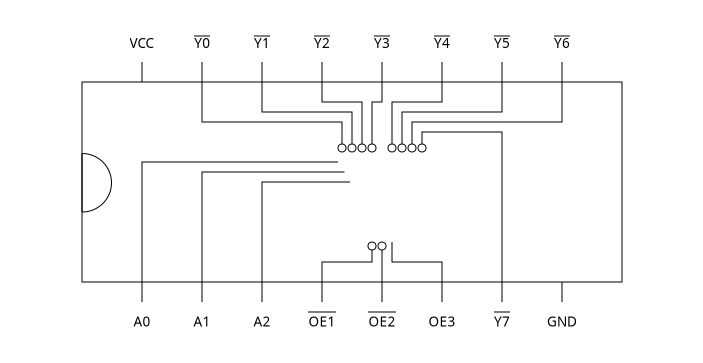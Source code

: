<?xml version="1.0" encoding="UTF-8"?>
<dia:diagram xmlns:dia="http://www.lysator.liu.se/~alla/dia/">
  <dia:layer name="Background" visible="true" connectable="true" active="true">
    <dia:object type="Standard - Box" version="0" id="O0">
      <dia:attribute name="obj_pos">
        <dia:point val="0,0"/>
      </dia:attribute>
      <dia:attribute name="obj_bb">
        <dia:rectangle val="-0.05,-0.05;35.05,18.05"/>
      </dia:attribute>
      <dia:attribute name="elem_corner">
        <dia:point val="0,0"/>
      </dia:attribute>
      <dia:attribute name="elem_width">
        <dia:real val="35"/>
      </dia:attribute>
      <dia:attribute name="elem_height">
        <dia:real val="18"/>
      </dia:attribute>
      <dia:attribute name="border_color">
        <dia:color val="#ffffffff"/>
      </dia:attribute>
      <dia:attribute name="show_background">
        <dia:boolean val="true"/>
      </dia:attribute>
    </dia:object>
    <dia:object type="Standard - Box" version="0" id="O1">
      <dia:attribute name="obj_pos">
        <dia:point val="4,4"/>
      </dia:attribute>
      <dia:attribute name="obj_bb">
        <dia:rectangle val="3.995,3.995;31.005,14.005"/>
      </dia:attribute>
      <dia:attribute name="elem_corner">
        <dia:point val="4,4"/>
      </dia:attribute>
      <dia:attribute name="elem_width">
        <dia:real val="27"/>
      </dia:attribute>
      <dia:attribute name="elem_height">
        <dia:real val="10"/>
      </dia:attribute>
      <dia:attribute name="border_width">
        <dia:real val="0.01"/>
      </dia:attribute>
      <dia:attribute name="show_background">
        <dia:boolean val="true"/>
      </dia:attribute>
    </dia:object>
    <dia:group>
      <dia:attribute name="meta">
        <dia:composite type="dict"/>
      </dia:attribute>
      <dia:attribute name="matrix">
        <dia:matrix xx="0.738" xy="0" yx="0" yy="0.732" x0="3.631" y0="3.549"/>
      </dia:attribute>
      <dia:object type="Standard - Arc" version="0" id="O2">
        <dia:attribute name="obj_pos">
          <dia:point val="0.5,9.5"/>
        </dia:attribute>
        <dia:attribute name="obj_bb">
          <dia:rectangle val="0.495,5.495;2.505,9.505"/>
        </dia:attribute>
        <dia:attribute name="conn_endpoints">
          <dia:point val="0.5,9.5"/>
          <dia:point val="0.5,5.5"/>
        </dia:attribute>
        <dia:attribute name="curve_distance">
          <dia:real val="2"/>
        </dia:attribute>
        <dia:attribute name="line_width">
          <dia:real val="0.01"/>
        </dia:attribute>
      </dia:object>
      <dia:object type="Standard - Line" version="0" id="O3">
        <dia:attribute name="obj_pos">
          <dia:point val="0.5,5.5"/>
        </dia:attribute>
        <dia:attribute name="obj_bb">
          <dia:rectangle val="0.495,5.495;0.505,9.505"/>
        </dia:attribute>
        <dia:attribute name="conn_endpoints">
          <dia:point val="0.5,5.5"/>
          <dia:point val="0.5,9.5"/>
        </dia:attribute>
        <dia:attribute name="numcp">
          <dia:int val="1"/>
        </dia:attribute>
        <dia:attribute name="line_width">
          <dia:real val="0.01"/>
        </dia:attribute>
      </dia:object>
    </dia:group>
    <dia:object type="Standard - Text" version="1" id="O4">
      <dia:attribute name="obj_pos">
        <dia:point val="10,2.5"/>
      </dia:attribute>
      <dia:attribute name="obj_bb">
        <dia:rectangle val="9.578,1.71;10.422,2.5"/>
      </dia:attribute>
      <dia:attribute name="text">
        <dia:composite type="text">
          <dia:attribute name="string">
            <dia:string>#Y0#</dia:string>
          </dia:attribute>
          <dia:attribute name="font">
            <dia:font family="sans" style="0" name="Helvetica"/>
          </dia:attribute>
          <dia:attribute name="height">
            <dia:real val="0.847"/>
          </dia:attribute>
          <dia:attribute name="pos">
            <dia:point val="10,2.34"/>
          </dia:attribute>
          <dia:attribute name="color">
            <dia:color val="#000000ff"/>
          </dia:attribute>
          <dia:attribute name="alignment">
            <dia:enum val="1"/>
          </dia:attribute>
        </dia:composite>
      </dia:attribute>
      <dia:attribute name="valign">
        <dia:enum val="1"/>
      </dia:attribute>
    </dia:object>
    <dia:object type="Standard - Text" version="1" id="O5">
      <dia:attribute name="obj_pos">
        <dia:point val="13,2.5"/>
      </dia:attribute>
      <dia:attribute name="obj_bb">
        <dia:rectangle val="12.578,1.71;13.422,2.5"/>
      </dia:attribute>
      <dia:attribute name="text">
        <dia:composite type="text">
          <dia:attribute name="string">
            <dia:string>#Y1#</dia:string>
          </dia:attribute>
          <dia:attribute name="font">
            <dia:font family="sans" style="0" name="Helvetica"/>
          </dia:attribute>
          <dia:attribute name="height">
            <dia:real val="0.847"/>
          </dia:attribute>
          <dia:attribute name="pos">
            <dia:point val="13,2.34"/>
          </dia:attribute>
          <dia:attribute name="color">
            <dia:color val="#000000ff"/>
          </dia:attribute>
          <dia:attribute name="alignment">
            <dia:enum val="1"/>
          </dia:attribute>
        </dia:composite>
      </dia:attribute>
      <dia:attribute name="valign">
        <dia:enum val="1"/>
      </dia:attribute>
    </dia:object>
    <dia:object type="Standard - Text" version="1" id="O6">
      <dia:attribute name="obj_pos">
        <dia:point val="16,2.5"/>
      </dia:attribute>
      <dia:attribute name="obj_bb">
        <dia:rectangle val="15.578,1.71;16.422,2.5"/>
      </dia:attribute>
      <dia:attribute name="text">
        <dia:composite type="text">
          <dia:attribute name="string">
            <dia:string>#Y2#</dia:string>
          </dia:attribute>
          <dia:attribute name="font">
            <dia:font family="sans" style="0" name="Helvetica"/>
          </dia:attribute>
          <dia:attribute name="height">
            <dia:real val="0.847"/>
          </dia:attribute>
          <dia:attribute name="pos">
            <dia:point val="16,2.34"/>
          </dia:attribute>
          <dia:attribute name="color">
            <dia:color val="#000000ff"/>
          </dia:attribute>
          <dia:attribute name="alignment">
            <dia:enum val="1"/>
          </dia:attribute>
        </dia:composite>
      </dia:attribute>
      <dia:attribute name="valign">
        <dia:enum val="1"/>
      </dia:attribute>
    </dia:object>
    <dia:object type="Standard - Text" version="1" id="O7">
      <dia:attribute name="obj_pos">
        <dia:point val="19,2.5"/>
      </dia:attribute>
      <dia:attribute name="obj_bb">
        <dia:rectangle val="18.578,1.71;19.422,2.5"/>
      </dia:attribute>
      <dia:attribute name="text">
        <dia:composite type="text">
          <dia:attribute name="string">
            <dia:string>#Y3#</dia:string>
          </dia:attribute>
          <dia:attribute name="font">
            <dia:font family="sans" style="0" name="Helvetica"/>
          </dia:attribute>
          <dia:attribute name="height">
            <dia:real val="0.847"/>
          </dia:attribute>
          <dia:attribute name="pos">
            <dia:point val="19,2.34"/>
          </dia:attribute>
          <dia:attribute name="color">
            <dia:color val="#000000ff"/>
          </dia:attribute>
          <dia:attribute name="alignment">
            <dia:enum val="1"/>
          </dia:attribute>
        </dia:composite>
      </dia:attribute>
      <dia:attribute name="valign">
        <dia:enum val="1"/>
      </dia:attribute>
    </dia:object>
    <dia:object type="Standard - Text" version="1" id="O8">
      <dia:attribute name="obj_pos">
        <dia:point val="22,2.5"/>
      </dia:attribute>
      <dia:attribute name="obj_bb">
        <dia:rectangle val="21.578,1.71;22.422,2.5"/>
      </dia:attribute>
      <dia:attribute name="text">
        <dia:composite type="text">
          <dia:attribute name="string">
            <dia:string>#Y4#</dia:string>
          </dia:attribute>
          <dia:attribute name="font">
            <dia:font family="sans" style="0" name="Helvetica"/>
          </dia:attribute>
          <dia:attribute name="height">
            <dia:real val="0.847"/>
          </dia:attribute>
          <dia:attribute name="pos">
            <dia:point val="22,2.34"/>
          </dia:attribute>
          <dia:attribute name="color">
            <dia:color val="#000000ff"/>
          </dia:attribute>
          <dia:attribute name="alignment">
            <dia:enum val="1"/>
          </dia:attribute>
        </dia:composite>
      </dia:attribute>
      <dia:attribute name="valign">
        <dia:enum val="1"/>
      </dia:attribute>
    </dia:object>
    <dia:object type="Standard - Text" version="1" id="O9">
      <dia:attribute name="obj_pos">
        <dia:point val="7,15.5"/>
      </dia:attribute>
      <dia:attribute name="obj_bb">
        <dia:rectangle val="6.554,15.5;7.446,16.29"/>
      </dia:attribute>
      <dia:attribute name="text">
        <dia:composite type="text">
          <dia:attribute name="string">
            <dia:string>#A0#</dia:string>
          </dia:attribute>
          <dia:attribute name="font">
            <dia:font family="sans" style="0" name="Helvetica"/>
          </dia:attribute>
          <dia:attribute name="height">
            <dia:real val="0.847"/>
          </dia:attribute>
          <dia:attribute name="pos">
            <dia:point val="7,16.13"/>
          </dia:attribute>
          <dia:attribute name="color">
            <dia:color val="#000000ff"/>
          </dia:attribute>
          <dia:attribute name="alignment">
            <dia:enum val="1"/>
          </dia:attribute>
        </dia:composite>
      </dia:attribute>
      <dia:attribute name="valign">
        <dia:enum val="0"/>
      </dia:attribute>
    </dia:object>
    <dia:object type="Standard - Text" version="1" id="O10">
      <dia:attribute name="obj_pos">
        <dia:point val="10,15.5"/>
      </dia:attribute>
      <dia:attribute name="obj_bb">
        <dia:rectangle val="9.554,15.5;10.446,16.29"/>
      </dia:attribute>
      <dia:attribute name="text">
        <dia:composite type="text">
          <dia:attribute name="string">
            <dia:string>#A1#</dia:string>
          </dia:attribute>
          <dia:attribute name="font">
            <dia:font family="sans" style="0" name="Helvetica"/>
          </dia:attribute>
          <dia:attribute name="height">
            <dia:real val="0.847"/>
          </dia:attribute>
          <dia:attribute name="pos">
            <dia:point val="10,16.13"/>
          </dia:attribute>
          <dia:attribute name="color">
            <dia:color val="#000000ff"/>
          </dia:attribute>
          <dia:attribute name="alignment">
            <dia:enum val="1"/>
          </dia:attribute>
        </dia:composite>
      </dia:attribute>
      <dia:attribute name="valign">
        <dia:enum val="0"/>
      </dia:attribute>
    </dia:object>
    <dia:object type="Standard - Text" version="1" id="O11">
      <dia:attribute name="obj_pos">
        <dia:point val="16,15.5"/>
      </dia:attribute>
      <dia:attribute name="obj_bb">
        <dia:rectangle val="15.305,15.5;16.695,16.29"/>
      </dia:attribute>
      <dia:attribute name="text">
        <dia:composite type="text">
          <dia:attribute name="string">
            <dia:string>#OE1#</dia:string>
          </dia:attribute>
          <dia:attribute name="font">
            <dia:font family="sans" style="0" name="Helvetica"/>
          </dia:attribute>
          <dia:attribute name="height">
            <dia:real val="0.847"/>
          </dia:attribute>
          <dia:attribute name="pos">
            <dia:point val="16,16.13"/>
          </dia:attribute>
          <dia:attribute name="color">
            <dia:color val="#000000ff"/>
          </dia:attribute>
          <dia:attribute name="alignment">
            <dia:enum val="1"/>
          </dia:attribute>
        </dia:composite>
      </dia:attribute>
      <dia:attribute name="valign">
        <dia:enum val="0"/>
      </dia:attribute>
    </dia:object>
    <dia:object type="Standard - Text" version="1" id="O12">
      <dia:attribute name="obj_pos">
        <dia:point val="13,15.5"/>
      </dia:attribute>
      <dia:attribute name="obj_bb">
        <dia:rectangle val="12.554,15.5;13.446,16.29"/>
      </dia:attribute>
      <dia:attribute name="text">
        <dia:composite type="text">
          <dia:attribute name="string">
            <dia:string>#A2#</dia:string>
          </dia:attribute>
          <dia:attribute name="font">
            <dia:font family="sans" style="0" name="Helvetica"/>
          </dia:attribute>
          <dia:attribute name="height">
            <dia:real val="0.847"/>
          </dia:attribute>
          <dia:attribute name="pos">
            <dia:point val="13,16.13"/>
          </dia:attribute>
          <dia:attribute name="color">
            <dia:color val="#000000ff"/>
          </dia:attribute>
          <dia:attribute name="alignment">
            <dia:enum val="1"/>
          </dia:attribute>
        </dia:composite>
      </dia:attribute>
      <dia:attribute name="valign">
        <dia:enum val="0"/>
      </dia:attribute>
    </dia:object>
    <dia:object type="Standard - Text" version="1" id="O13">
      <dia:attribute name="obj_pos">
        <dia:point val="19,15.5"/>
      </dia:attribute>
      <dia:attribute name="obj_bb">
        <dia:rectangle val="18.305,15.5;19.695,16.29"/>
      </dia:attribute>
      <dia:attribute name="text">
        <dia:composite type="text">
          <dia:attribute name="string">
            <dia:string>#OE2#</dia:string>
          </dia:attribute>
          <dia:attribute name="font">
            <dia:font family="sans" style="0" name="Helvetica"/>
          </dia:attribute>
          <dia:attribute name="height">
            <dia:real val="0.847"/>
          </dia:attribute>
          <dia:attribute name="pos">
            <dia:point val="19,16.13"/>
          </dia:attribute>
          <dia:attribute name="color">
            <dia:color val="#000000ff"/>
          </dia:attribute>
          <dia:attribute name="alignment">
            <dia:enum val="1"/>
          </dia:attribute>
        </dia:composite>
      </dia:attribute>
      <dia:attribute name="valign">
        <dia:enum val="0"/>
      </dia:attribute>
    </dia:object>
    <dia:object type="Standard - Text" version="1" id="O14">
      <dia:attribute name="obj_pos">
        <dia:point val="22,15.5"/>
      </dia:attribute>
      <dia:attribute name="obj_bb">
        <dia:rectangle val="21.305,15.5;22.695,16.29"/>
      </dia:attribute>
      <dia:attribute name="text">
        <dia:composite type="text">
          <dia:attribute name="string">
            <dia:string>#OE3#</dia:string>
          </dia:attribute>
          <dia:attribute name="font">
            <dia:font family="sans" style="0" name="Helvetica"/>
          </dia:attribute>
          <dia:attribute name="height">
            <dia:real val="0.847"/>
          </dia:attribute>
          <dia:attribute name="pos">
            <dia:point val="22,16.13"/>
          </dia:attribute>
          <dia:attribute name="color">
            <dia:color val="#000000ff"/>
          </dia:attribute>
          <dia:attribute name="alignment">
            <dia:enum val="1"/>
          </dia:attribute>
        </dia:composite>
      </dia:attribute>
      <dia:attribute name="valign">
        <dia:enum val="0"/>
      </dia:attribute>
    </dia:object>
    <dia:object type="Digital - conn" version="1" id="O15">
      <dia:attribute name="obj_pos">
        <dia:point val="21.5,14.5"/>
      </dia:attribute>
      <dia:attribute name="obj_bb">
        <dia:rectangle val="21.493,14.493;22.507,15.507"/>
      </dia:attribute>
      <dia:attribute name="meta">
        <dia:composite type="dict"/>
      </dia:attribute>
      <dia:attribute name="elem_corner">
        <dia:point val="21.5,14.5"/>
      </dia:attribute>
      <dia:attribute name="elem_width">
        <dia:real val="1"/>
      </dia:attribute>
      <dia:attribute name="elem_height">
        <dia:real val="1"/>
      </dia:attribute>
      <dia:attribute name="line_width">
        <dia:real val="0.01"/>
      </dia:attribute>
      <dia:attribute name="line_colour">
        <dia:color val="#000000ff"/>
      </dia:attribute>
      <dia:attribute name="fill_colour">
        <dia:color val="#ffffffff"/>
      </dia:attribute>
      <dia:attribute name="show_background">
        <dia:boolean val="true"/>
      </dia:attribute>
      <dia:attribute name="line_style">
        <dia:enum val="0"/>
        <dia:real val="1"/>
      </dia:attribute>
      <dia:attribute name="flip_horizontal">
        <dia:boolean val="false"/>
      </dia:attribute>
      <dia:attribute name="flip_vertical">
        <dia:boolean val="false"/>
      </dia:attribute>
      <dia:attribute name="subscale">
        <dia:real val="1"/>
      </dia:attribute>
    </dia:object>
    <dia:object type="Standard - Line" version="0" id="O16">
      <dia:attribute name="obj_pos">
        <dia:point val="7,4"/>
      </dia:attribute>
      <dia:attribute name="obj_bb">
        <dia:rectangle val="6.995,2.995;7.005,4.005"/>
      </dia:attribute>
      <dia:attribute name="conn_endpoints">
        <dia:point val="7,4"/>
        <dia:point val="7,3"/>
      </dia:attribute>
      <dia:attribute name="numcp">
        <dia:int val="1"/>
      </dia:attribute>
      <dia:attribute name="line_width">
        <dia:real val="0.01"/>
      </dia:attribute>
      <dia:connections>
        <dia:connection handle="1" to="O18" connection="0"/>
      </dia:connections>
    </dia:object>
    <dia:object type="Standard - Text" version="1" id="O17">
      <dia:attribute name="obj_pos">
        <dia:point val="7,2.5"/>
      </dia:attribute>
      <dia:attribute name="obj_bb">
        <dia:rectangle val="6.296,1.71;7.704,2.5"/>
      </dia:attribute>
      <dia:attribute name="text">
        <dia:composite type="text">
          <dia:attribute name="string">
            <dia:string>#VCC#</dia:string>
          </dia:attribute>
          <dia:attribute name="font">
            <dia:font family="sans" style="0" name="Helvetica"/>
          </dia:attribute>
          <dia:attribute name="height">
            <dia:real val="0.847"/>
          </dia:attribute>
          <dia:attribute name="pos">
            <dia:point val="7,2.34"/>
          </dia:attribute>
          <dia:attribute name="color">
            <dia:color val="#000000ff"/>
          </dia:attribute>
          <dia:attribute name="alignment">
            <dia:enum val="1"/>
          </dia:attribute>
        </dia:composite>
      </dia:attribute>
      <dia:attribute name="valign">
        <dia:enum val="1"/>
      </dia:attribute>
    </dia:object>
    <dia:object type="Digital - conn" version="1" id="O18">
      <dia:attribute name="obj_pos">
        <dia:point val="6.5,2.5"/>
      </dia:attribute>
      <dia:attribute name="obj_bb">
        <dia:rectangle val="6.493,2.493;7.507,3.507"/>
      </dia:attribute>
      <dia:attribute name="meta">
        <dia:composite type="dict"/>
      </dia:attribute>
      <dia:attribute name="elem_corner">
        <dia:point val="6.5,2.5"/>
      </dia:attribute>
      <dia:attribute name="elem_width">
        <dia:real val="1"/>
      </dia:attribute>
      <dia:attribute name="elem_height">
        <dia:real val="1"/>
      </dia:attribute>
      <dia:attribute name="line_width">
        <dia:real val="0.01"/>
      </dia:attribute>
      <dia:attribute name="line_colour">
        <dia:color val="#000000ff"/>
      </dia:attribute>
      <dia:attribute name="fill_colour">
        <dia:color val="#ffffffff"/>
      </dia:attribute>
      <dia:attribute name="show_background">
        <dia:boolean val="true"/>
      </dia:attribute>
      <dia:attribute name="line_style">
        <dia:enum val="0"/>
        <dia:real val="1"/>
      </dia:attribute>
      <dia:attribute name="flip_horizontal">
        <dia:boolean val="false"/>
      </dia:attribute>
      <dia:attribute name="flip_vertical">
        <dia:boolean val="false"/>
      </dia:attribute>
      <dia:attribute name="subscale">
        <dia:real val="1"/>
      </dia:attribute>
    </dia:object>
    <dia:object type="Standard - Line" version="0" id="O19">
      <dia:attribute name="obj_pos">
        <dia:point val="28,14"/>
      </dia:attribute>
      <dia:attribute name="obj_bb">
        <dia:rectangle val="27.995,13.995;28.005,15.005"/>
      </dia:attribute>
      <dia:attribute name="conn_endpoints">
        <dia:point val="28,14"/>
        <dia:point val="28,15"/>
      </dia:attribute>
      <dia:attribute name="numcp">
        <dia:int val="1"/>
      </dia:attribute>
      <dia:attribute name="line_width">
        <dia:real val="0.01"/>
      </dia:attribute>
      <dia:connections>
        <dia:connection handle="1" to="O21" connection="0"/>
      </dia:connections>
    </dia:object>
    <dia:object type="Standard - Text" version="1" id="O20">
      <dia:attribute name="obj_pos">
        <dia:point val="28,15.5"/>
      </dia:attribute>
      <dia:attribute name="obj_bb">
        <dia:rectangle val="27.223,15.5;28.777,16.29"/>
      </dia:attribute>
      <dia:attribute name="text">
        <dia:composite type="text">
          <dia:attribute name="string">
            <dia:string>#GND#</dia:string>
          </dia:attribute>
          <dia:attribute name="font">
            <dia:font family="sans" style="0" name="Helvetica"/>
          </dia:attribute>
          <dia:attribute name="height">
            <dia:real val="0.847"/>
          </dia:attribute>
          <dia:attribute name="pos">
            <dia:point val="28,16.13"/>
          </dia:attribute>
          <dia:attribute name="color">
            <dia:color val="#000000ff"/>
          </dia:attribute>
          <dia:attribute name="alignment">
            <dia:enum val="1"/>
          </dia:attribute>
        </dia:composite>
      </dia:attribute>
      <dia:attribute name="valign">
        <dia:enum val="0"/>
      </dia:attribute>
    </dia:object>
    <dia:object type="Digital - conn" version="1" id="O21">
      <dia:attribute name="obj_pos">
        <dia:point val="27.5,14.5"/>
      </dia:attribute>
      <dia:attribute name="obj_bb">
        <dia:rectangle val="27.493,14.493;28.507,15.507"/>
      </dia:attribute>
      <dia:attribute name="meta">
        <dia:composite type="dict"/>
      </dia:attribute>
      <dia:attribute name="elem_corner">
        <dia:point val="27.5,14.5"/>
      </dia:attribute>
      <dia:attribute name="elem_width">
        <dia:real val="1"/>
      </dia:attribute>
      <dia:attribute name="elem_height">
        <dia:real val="1"/>
      </dia:attribute>
      <dia:attribute name="line_width">
        <dia:real val="0.01"/>
      </dia:attribute>
      <dia:attribute name="line_colour">
        <dia:color val="#000000ff"/>
      </dia:attribute>
      <dia:attribute name="fill_colour">
        <dia:color val="#ffffffff"/>
      </dia:attribute>
      <dia:attribute name="show_background">
        <dia:boolean val="true"/>
      </dia:attribute>
      <dia:attribute name="line_style">
        <dia:enum val="0"/>
        <dia:real val="1"/>
      </dia:attribute>
      <dia:attribute name="flip_horizontal">
        <dia:boolean val="false"/>
      </dia:attribute>
      <dia:attribute name="flip_vertical">
        <dia:boolean val="false"/>
      </dia:attribute>
      <dia:attribute name="subscale">
        <dia:real val="1"/>
      </dia:attribute>
    </dia:object>
    <dia:object type="Digital - conn" version="1" id="O22">
      <dia:attribute name="obj_pos">
        <dia:point val="18.5,14.5"/>
      </dia:attribute>
      <dia:attribute name="obj_bb">
        <dia:rectangle val="18.493,14.493;19.507,15.507"/>
      </dia:attribute>
      <dia:attribute name="meta">
        <dia:composite type="dict"/>
      </dia:attribute>
      <dia:attribute name="elem_corner">
        <dia:point val="18.5,14.5"/>
      </dia:attribute>
      <dia:attribute name="elem_width">
        <dia:real val="1"/>
      </dia:attribute>
      <dia:attribute name="elem_height">
        <dia:real val="1"/>
      </dia:attribute>
      <dia:attribute name="line_width">
        <dia:real val="0.01"/>
      </dia:attribute>
      <dia:attribute name="line_colour">
        <dia:color val="#000000ff"/>
      </dia:attribute>
      <dia:attribute name="fill_colour">
        <dia:color val="#ffffffff"/>
      </dia:attribute>
      <dia:attribute name="show_background">
        <dia:boolean val="true"/>
      </dia:attribute>
      <dia:attribute name="line_style">
        <dia:enum val="0"/>
        <dia:real val="1"/>
      </dia:attribute>
      <dia:attribute name="flip_horizontal">
        <dia:boolean val="false"/>
      </dia:attribute>
      <dia:attribute name="flip_vertical">
        <dia:boolean val="false"/>
      </dia:attribute>
      <dia:attribute name="subscale">
        <dia:real val="1"/>
      </dia:attribute>
    </dia:object>
    <dia:object type="Digital - conn" version="1" id="O23">
      <dia:attribute name="obj_pos">
        <dia:point val="15.5,14.5"/>
      </dia:attribute>
      <dia:attribute name="obj_bb">
        <dia:rectangle val="15.493,14.493;16.507,15.507"/>
      </dia:attribute>
      <dia:attribute name="meta">
        <dia:composite type="dict"/>
      </dia:attribute>
      <dia:attribute name="elem_corner">
        <dia:point val="15.5,14.5"/>
      </dia:attribute>
      <dia:attribute name="elem_width">
        <dia:real val="1"/>
      </dia:attribute>
      <dia:attribute name="elem_height">
        <dia:real val="1"/>
      </dia:attribute>
      <dia:attribute name="line_width">
        <dia:real val="0.01"/>
      </dia:attribute>
      <dia:attribute name="line_colour">
        <dia:color val="#000000ff"/>
      </dia:attribute>
      <dia:attribute name="fill_colour">
        <dia:color val="#ffffffff"/>
      </dia:attribute>
      <dia:attribute name="show_background">
        <dia:boolean val="true"/>
      </dia:attribute>
      <dia:attribute name="line_style">
        <dia:enum val="0"/>
        <dia:real val="1"/>
      </dia:attribute>
      <dia:attribute name="flip_horizontal">
        <dia:boolean val="false"/>
      </dia:attribute>
      <dia:attribute name="flip_vertical">
        <dia:boolean val="false"/>
      </dia:attribute>
      <dia:attribute name="subscale">
        <dia:real val="1"/>
      </dia:attribute>
    </dia:object>
    <dia:object type="Digital - conn" version="1" id="O24">
      <dia:attribute name="obj_pos">
        <dia:point val="12.5,14.5"/>
      </dia:attribute>
      <dia:attribute name="obj_bb">
        <dia:rectangle val="12.493,14.493;13.507,15.507"/>
      </dia:attribute>
      <dia:attribute name="meta">
        <dia:composite type="dict"/>
      </dia:attribute>
      <dia:attribute name="elem_corner">
        <dia:point val="12.5,14.5"/>
      </dia:attribute>
      <dia:attribute name="elem_width">
        <dia:real val="1"/>
      </dia:attribute>
      <dia:attribute name="elem_height">
        <dia:real val="1"/>
      </dia:attribute>
      <dia:attribute name="line_width">
        <dia:real val="0.01"/>
      </dia:attribute>
      <dia:attribute name="line_colour">
        <dia:color val="#000000ff"/>
      </dia:attribute>
      <dia:attribute name="fill_colour">
        <dia:color val="#ffffffff"/>
      </dia:attribute>
      <dia:attribute name="show_background">
        <dia:boolean val="true"/>
      </dia:attribute>
      <dia:attribute name="line_style">
        <dia:enum val="0"/>
        <dia:real val="1"/>
      </dia:attribute>
      <dia:attribute name="flip_horizontal">
        <dia:boolean val="false"/>
      </dia:attribute>
      <dia:attribute name="flip_vertical">
        <dia:boolean val="false"/>
      </dia:attribute>
      <dia:attribute name="subscale">
        <dia:real val="1"/>
      </dia:attribute>
    </dia:object>
    <dia:object type="Digital - conn" version="1" id="O25">
      <dia:attribute name="obj_pos">
        <dia:point val="9.5,14.5"/>
      </dia:attribute>
      <dia:attribute name="obj_bb">
        <dia:rectangle val="9.493,14.493;10.507,15.507"/>
      </dia:attribute>
      <dia:attribute name="meta">
        <dia:composite type="dict"/>
      </dia:attribute>
      <dia:attribute name="elem_corner">
        <dia:point val="9.5,14.5"/>
      </dia:attribute>
      <dia:attribute name="elem_width">
        <dia:real val="1"/>
      </dia:attribute>
      <dia:attribute name="elem_height">
        <dia:real val="1"/>
      </dia:attribute>
      <dia:attribute name="line_width">
        <dia:real val="0.01"/>
      </dia:attribute>
      <dia:attribute name="line_colour">
        <dia:color val="#000000ff"/>
      </dia:attribute>
      <dia:attribute name="fill_colour">
        <dia:color val="#ffffffff"/>
      </dia:attribute>
      <dia:attribute name="show_background">
        <dia:boolean val="true"/>
      </dia:attribute>
      <dia:attribute name="line_style">
        <dia:enum val="0"/>
        <dia:real val="1"/>
      </dia:attribute>
      <dia:attribute name="flip_horizontal">
        <dia:boolean val="false"/>
      </dia:attribute>
      <dia:attribute name="flip_vertical">
        <dia:boolean val="false"/>
      </dia:attribute>
      <dia:attribute name="subscale">
        <dia:real val="1"/>
      </dia:attribute>
    </dia:object>
    <dia:object type="Digital - conn" version="1" id="O26">
      <dia:attribute name="obj_pos">
        <dia:point val="6.5,14.5"/>
      </dia:attribute>
      <dia:attribute name="obj_bb">
        <dia:rectangle val="6.493,14.493;7.507,15.507"/>
      </dia:attribute>
      <dia:attribute name="meta">
        <dia:composite type="dict"/>
      </dia:attribute>
      <dia:attribute name="elem_corner">
        <dia:point val="6.5,14.5"/>
      </dia:attribute>
      <dia:attribute name="elem_width">
        <dia:real val="1"/>
      </dia:attribute>
      <dia:attribute name="elem_height">
        <dia:real val="1"/>
      </dia:attribute>
      <dia:attribute name="line_width">
        <dia:real val="0.01"/>
      </dia:attribute>
      <dia:attribute name="line_colour">
        <dia:color val="#000000ff"/>
      </dia:attribute>
      <dia:attribute name="fill_colour">
        <dia:color val="#ffffffff"/>
      </dia:attribute>
      <dia:attribute name="show_background">
        <dia:boolean val="true"/>
      </dia:attribute>
      <dia:attribute name="line_style">
        <dia:enum val="0"/>
        <dia:real val="1"/>
      </dia:attribute>
      <dia:attribute name="flip_horizontal">
        <dia:boolean val="false"/>
      </dia:attribute>
      <dia:attribute name="flip_vertical">
        <dia:boolean val="false"/>
      </dia:attribute>
      <dia:attribute name="subscale">
        <dia:real val="1"/>
      </dia:attribute>
    </dia:object>
    <dia:object type="Digital - conn" version="1" id="O27">
      <dia:attribute name="obj_pos">
        <dia:point val="9.5,2.5"/>
      </dia:attribute>
      <dia:attribute name="obj_bb">
        <dia:rectangle val="9.493,2.493;10.507,3.507"/>
      </dia:attribute>
      <dia:attribute name="meta">
        <dia:composite type="dict"/>
      </dia:attribute>
      <dia:attribute name="elem_corner">
        <dia:point val="9.5,2.5"/>
      </dia:attribute>
      <dia:attribute name="elem_width">
        <dia:real val="1"/>
      </dia:attribute>
      <dia:attribute name="elem_height">
        <dia:real val="1"/>
      </dia:attribute>
      <dia:attribute name="line_width">
        <dia:real val="0.01"/>
      </dia:attribute>
      <dia:attribute name="line_colour">
        <dia:color val="#000000ff"/>
      </dia:attribute>
      <dia:attribute name="fill_colour">
        <dia:color val="#ffffffff"/>
      </dia:attribute>
      <dia:attribute name="show_background">
        <dia:boolean val="true"/>
      </dia:attribute>
      <dia:attribute name="line_style">
        <dia:enum val="0"/>
        <dia:real val="1"/>
      </dia:attribute>
      <dia:attribute name="flip_horizontal">
        <dia:boolean val="false"/>
      </dia:attribute>
      <dia:attribute name="flip_vertical">
        <dia:boolean val="false"/>
      </dia:attribute>
      <dia:attribute name="subscale">
        <dia:real val="1"/>
      </dia:attribute>
    </dia:object>
    <dia:object type="Digital - conn" version="1" id="O28">
      <dia:attribute name="obj_pos">
        <dia:point val="12.5,2.5"/>
      </dia:attribute>
      <dia:attribute name="obj_bb">
        <dia:rectangle val="12.493,2.493;13.507,3.507"/>
      </dia:attribute>
      <dia:attribute name="meta">
        <dia:composite type="dict"/>
      </dia:attribute>
      <dia:attribute name="elem_corner">
        <dia:point val="12.5,2.5"/>
      </dia:attribute>
      <dia:attribute name="elem_width">
        <dia:real val="1"/>
      </dia:attribute>
      <dia:attribute name="elem_height">
        <dia:real val="1"/>
      </dia:attribute>
      <dia:attribute name="line_width">
        <dia:real val="0.01"/>
      </dia:attribute>
      <dia:attribute name="line_colour">
        <dia:color val="#000000ff"/>
      </dia:attribute>
      <dia:attribute name="fill_colour">
        <dia:color val="#ffffffff"/>
      </dia:attribute>
      <dia:attribute name="show_background">
        <dia:boolean val="true"/>
      </dia:attribute>
      <dia:attribute name="line_style">
        <dia:enum val="0"/>
        <dia:real val="1"/>
      </dia:attribute>
      <dia:attribute name="flip_horizontal">
        <dia:boolean val="false"/>
      </dia:attribute>
      <dia:attribute name="flip_vertical">
        <dia:boolean val="false"/>
      </dia:attribute>
      <dia:attribute name="subscale">
        <dia:real val="1"/>
      </dia:attribute>
    </dia:object>
    <dia:object type="Digital - conn" version="1" id="O29">
      <dia:attribute name="obj_pos">
        <dia:point val="15.5,2.5"/>
      </dia:attribute>
      <dia:attribute name="obj_bb">
        <dia:rectangle val="15.493,2.493;16.507,3.507"/>
      </dia:attribute>
      <dia:attribute name="meta">
        <dia:composite type="dict"/>
      </dia:attribute>
      <dia:attribute name="elem_corner">
        <dia:point val="15.5,2.5"/>
      </dia:attribute>
      <dia:attribute name="elem_width">
        <dia:real val="1"/>
      </dia:attribute>
      <dia:attribute name="elem_height">
        <dia:real val="1"/>
      </dia:attribute>
      <dia:attribute name="line_width">
        <dia:real val="0.01"/>
      </dia:attribute>
      <dia:attribute name="line_colour">
        <dia:color val="#000000ff"/>
      </dia:attribute>
      <dia:attribute name="fill_colour">
        <dia:color val="#ffffffff"/>
      </dia:attribute>
      <dia:attribute name="show_background">
        <dia:boolean val="true"/>
      </dia:attribute>
      <dia:attribute name="line_style">
        <dia:enum val="0"/>
        <dia:real val="1"/>
      </dia:attribute>
      <dia:attribute name="flip_horizontal">
        <dia:boolean val="false"/>
      </dia:attribute>
      <dia:attribute name="flip_vertical">
        <dia:boolean val="false"/>
      </dia:attribute>
      <dia:attribute name="subscale">
        <dia:real val="1"/>
      </dia:attribute>
    </dia:object>
    <dia:object type="Digital - conn" version="1" id="O30">
      <dia:attribute name="obj_pos">
        <dia:point val="18.5,2.5"/>
      </dia:attribute>
      <dia:attribute name="obj_bb">
        <dia:rectangle val="18.493,2.493;19.507,3.507"/>
      </dia:attribute>
      <dia:attribute name="meta">
        <dia:composite type="dict"/>
      </dia:attribute>
      <dia:attribute name="elem_corner">
        <dia:point val="18.5,2.5"/>
      </dia:attribute>
      <dia:attribute name="elem_width">
        <dia:real val="1"/>
      </dia:attribute>
      <dia:attribute name="elem_height">
        <dia:real val="1"/>
      </dia:attribute>
      <dia:attribute name="line_width">
        <dia:real val="0.01"/>
      </dia:attribute>
      <dia:attribute name="line_colour">
        <dia:color val="#000000ff"/>
      </dia:attribute>
      <dia:attribute name="fill_colour">
        <dia:color val="#ffffffff"/>
      </dia:attribute>
      <dia:attribute name="show_background">
        <dia:boolean val="true"/>
      </dia:attribute>
      <dia:attribute name="line_style">
        <dia:enum val="0"/>
        <dia:real val="1"/>
      </dia:attribute>
      <dia:attribute name="flip_horizontal">
        <dia:boolean val="false"/>
      </dia:attribute>
      <dia:attribute name="flip_vertical">
        <dia:boolean val="false"/>
      </dia:attribute>
      <dia:attribute name="subscale">
        <dia:real val="1"/>
      </dia:attribute>
    </dia:object>
    <dia:object type="Digital - conn" version="1" id="O31">
      <dia:attribute name="obj_pos">
        <dia:point val="21.5,2.5"/>
      </dia:attribute>
      <dia:attribute name="obj_bb">
        <dia:rectangle val="21.493,2.493;22.507,3.507"/>
      </dia:attribute>
      <dia:attribute name="meta">
        <dia:composite type="dict"/>
      </dia:attribute>
      <dia:attribute name="elem_corner">
        <dia:point val="21.5,2.5"/>
      </dia:attribute>
      <dia:attribute name="elem_width">
        <dia:real val="1"/>
      </dia:attribute>
      <dia:attribute name="elem_height">
        <dia:real val="1"/>
      </dia:attribute>
      <dia:attribute name="line_width">
        <dia:real val="0.01"/>
      </dia:attribute>
      <dia:attribute name="line_colour">
        <dia:color val="#000000ff"/>
      </dia:attribute>
      <dia:attribute name="fill_colour">
        <dia:color val="#ffffffff"/>
      </dia:attribute>
      <dia:attribute name="show_background">
        <dia:boolean val="true"/>
      </dia:attribute>
      <dia:attribute name="line_style">
        <dia:enum val="0"/>
        <dia:real val="1"/>
      </dia:attribute>
      <dia:attribute name="flip_horizontal">
        <dia:boolean val="false"/>
      </dia:attribute>
      <dia:attribute name="flip_vertical">
        <dia:boolean val="false"/>
      </dia:attribute>
      <dia:attribute name="subscale">
        <dia:real val="1"/>
      </dia:attribute>
    </dia:object>
    <dia:object type="Digital - conn" version="1" id="O32">
      <dia:attribute name="obj_pos">
        <dia:point val="24.5,2.5"/>
      </dia:attribute>
      <dia:attribute name="obj_bb">
        <dia:rectangle val="24.493,2.493;25.507,3.507"/>
      </dia:attribute>
      <dia:attribute name="meta">
        <dia:composite type="dict"/>
      </dia:attribute>
      <dia:attribute name="elem_corner">
        <dia:point val="24.5,2.5"/>
      </dia:attribute>
      <dia:attribute name="elem_width">
        <dia:real val="1"/>
      </dia:attribute>
      <dia:attribute name="elem_height">
        <dia:real val="1"/>
      </dia:attribute>
      <dia:attribute name="line_width">
        <dia:real val="0.01"/>
      </dia:attribute>
      <dia:attribute name="line_colour">
        <dia:color val="#000000ff"/>
      </dia:attribute>
      <dia:attribute name="fill_colour">
        <dia:color val="#ffffffff"/>
      </dia:attribute>
      <dia:attribute name="show_background">
        <dia:boolean val="true"/>
      </dia:attribute>
      <dia:attribute name="line_style">
        <dia:enum val="0"/>
        <dia:real val="1"/>
      </dia:attribute>
      <dia:attribute name="flip_horizontal">
        <dia:boolean val="false"/>
      </dia:attribute>
      <dia:attribute name="flip_vertical">
        <dia:boolean val="false"/>
      </dia:attribute>
      <dia:attribute name="subscale">
        <dia:real val="1"/>
      </dia:attribute>
    </dia:object>
    <dia:object type="Standard - Text" version="1" id="O33">
      <dia:attribute name="obj_pos">
        <dia:point val="25,2.5"/>
      </dia:attribute>
      <dia:attribute name="obj_bb">
        <dia:rectangle val="24.578,1.71;25.422,2.5"/>
      </dia:attribute>
      <dia:attribute name="text">
        <dia:composite type="text">
          <dia:attribute name="string">
            <dia:string>#Y5#</dia:string>
          </dia:attribute>
          <dia:attribute name="font">
            <dia:font family="sans" style="0" name="Helvetica"/>
          </dia:attribute>
          <dia:attribute name="height">
            <dia:real val="0.847"/>
          </dia:attribute>
          <dia:attribute name="pos">
            <dia:point val="25,2.34"/>
          </dia:attribute>
          <dia:attribute name="color">
            <dia:color val="#000000ff"/>
          </dia:attribute>
          <dia:attribute name="alignment">
            <dia:enum val="1"/>
          </dia:attribute>
        </dia:composite>
      </dia:attribute>
      <dia:attribute name="valign">
        <dia:enum val="1"/>
      </dia:attribute>
    </dia:object>
    <dia:object type="Digital - conn" version="1" id="O34">
      <dia:attribute name="obj_pos">
        <dia:point val="24.5,14.5"/>
      </dia:attribute>
      <dia:attribute name="obj_bb">
        <dia:rectangle val="24.493,14.493;25.507,15.507"/>
      </dia:attribute>
      <dia:attribute name="meta">
        <dia:composite type="dict"/>
      </dia:attribute>
      <dia:attribute name="elem_corner">
        <dia:point val="24.5,14.5"/>
      </dia:attribute>
      <dia:attribute name="elem_width">
        <dia:real val="1"/>
      </dia:attribute>
      <dia:attribute name="elem_height">
        <dia:real val="1"/>
      </dia:attribute>
      <dia:attribute name="line_width">
        <dia:real val="0.01"/>
      </dia:attribute>
      <dia:attribute name="line_colour">
        <dia:color val="#000000ff"/>
      </dia:attribute>
      <dia:attribute name="fill_colour">
        <dia:color val="#ffffffff"/>
      </dia:attribute>
      <dia:attribute name="show_background">
        <dia:boolean val="true"/>
      </dia:attribute>
      <dia:attribute name="line_style">
        <dia:enum val="0"/>
        <dia:real val="1"/>
      </dia:attribute>
      <dia:attribute name="flip_horizontal">
        <dia:boolean val="false"/>
      </dia:attribute>
      <dia:attribute name="flip_vertical">
        <dia:boolean val="false"/>
      </dia:attribute>
      <dia:attribute name="subscale">
        <dia:real val="1"/>
      </dia:attribute>
    </dia:object>
    <dia:object type="Standard - Text" version="1" id="O35">
      <dia:attribute name="obj_pos">
        <dia:point val="25,15.5"/>
      </dia:attribute>
      <dia:attribute name="obj_bb">
        <dia:rectangle val="24.578,15.5;25.422,16.29"/>
      </dia:attribute>
      <dia:attribute name="text">
        <dia:composite type="text">
          <dia:attribute name="string">
            <dia:string>#Y7#</dia:string>
          </dia:attribute>
          <dia:attribute name="font">
            <dia:font family="sans" style="0" name="Helvetica"/>
          </dia:attribute>
          <dia:attribute name="height">
            <dia:real val="0.847"/>
          </dia:attribute>
          <dia:attribute name="pos">
            <dia:point val="25,16.13"/>
          </dia:attribute>
          <dia:attribute name="color">
            <dia:color val="#000000ff"/>
          </dia:attribute>
          <dia:attribute name="alignment">
            <dia:enum val="1"/>
          </dia:attribute>
        </dia:composite>
      </dia:attribute>
      <dia:attribute name="valign">
        <dia:enum val="0"/>
      </dia:attribute>
    </dia:object>
    <dia:object type="Digital - conn" version="1" id="O36">
      <dia:attribute name="obj_pos">
        <dia:point val="27.5,2.5"/>
      </dia:attribute>
      <dia:attribute name="obj_bb">
        <dia:rectangle val="27.493,2.493;28.507,3.507"/>
      </dia:attribute>
      <dia:attribute name="meta">
        <dia:composite type="dict"/>
      </dia:attribute>
      <dia:attribute name="elem_corner">
        <dia:point val="27.5,2.5"/>
      </dia:attribute>
      <dia:attribute name="elem_width">
        <dia:real val="1"/>
      </dia:attribute>
      <dia:attribute name="elem_height">
        <dia:real val="1"/>
      </dia:attribute>
      <dia:attribute name="line_width">
        <dia:real val="0.01"/>
      </dia:attribute>
      <dia:attribute name="line_colour">
        <dia:color val="#000000ff"/>
      </dia:attribute>
      <dia:attribute name="fill_colour">
        <dia:color val="#ffffffff"/>
      </dia:attribute>
      <dia:attribute name="show_background">
        <dia:boolean val="true"/>
      </dia:attribute>
      <dia:attribute name="line_style">
        <dia:enum val="0"/>
        <dia:real val="1"/>
      </dia:attribute>
      <dia:attribute name="flip_horizontal">
        <dia:boolean val="false"/>
      </dia:attribute>
      <dia:attribute name="flip_vertical">
        <dia:boolean val="false"/>
      </dia:attribute>
      <dia:attribute name="subscale">
        <dia:real val="1"/>
      </dia:attribute>
    </dia:object>
    <dia:object type="Standard - Text" version="1" id="O37">
      <dia:attribute name="obj_pos">
        <dia:point val="28,2.5"/>
      </dia:attribute>
      <dia:attribute name="obj_bb">
        <dia:rectangle val="27.578,1.71;28.422,2.5"/>
      </dia:attribute>
      <dia:attribute name="text">
        <dia:composite type="text">
          <dia:attribute name="string">
            <dia:string>#Y6#</dia:string>
          </dia:attribute>
          <dia:attribute name="font">
            <dia:font family="sans" style="0" name="Helvetica"/>
          </dia:attribute>
          <dia:attribute name="height">
            <dia:real val="0.847"/>
          </dia:attribute>
          <dia:attribute name="pos">
            <dia:point val="28,2.34"/>
          </dia:attribute>
          <dia:attribute name="color">
            <dia:color val="#000000ff"/>
          </dia:attribute>
          <dia:attribute name="alignment">
            <dia:enum val="1"/>
          </dia:attribute>
        </dia:composite>
      </dia:attribute>
      <dia:attribute name="valign">
        <dia:enum val="1"/>
      </dia:attribute>
    </dia:object>
    <dia:object type="Digital - mux_v" version="1" id="O38">
      <dia:attribute name="obj_pos">
        <dia:point val="16.5,7.5"/>
      </dia:attribute>
      <dia:attribute name="obj_bb">
        <dia:rectangle val="16.498,7.499;21.502,9.501"/>
      </dia:attribute>
      <dia:attribute name="meta">
        <dia:composite type="dict"/>
      </dia:attribute>
      <dia:attribute name="elem_corner">
        <dia:point val="16.5,7.5"/>
      </dia:attribute>
      <dia:attribute name="elem_width">
        <dia:real val="5"/>
      </dia:attribute>
      <dia:attribute name="elem_height">
        <dia:real val="2"/>
      </dia:attribute>
      <dia:attribute name="line_width">
        <dia:real val="0.01"/>
      </dia:attribute>
      <dia:attribute name="line_colour">
        <dia:color val="#000000ff"/>
      </dia:attribute>
      <dia:attribute name="fill_colour">
        <dia:color val="#ffffffff"/>
      </dia:attribute>
      <dia:attribute name="show_background">
        <dia:boolean val="true"/>
      </dia:attribute>
      <dia:attribute name="line_style">
        <dia:enum val="0"/>
        <dia:real val="1"/>
      </dia:attribute>
      <dia:attribute name="padding">
        <dia:real val="0.1"/>
      </dia:attribute>
      <dia:attribute name="text">
        <dia:composite type="text">
          <dia:attribute name="string">
            <dia:string>##</dia:string>
          </dia:attribute>
          <dia:attribute name="font">
            <dia:font family="sans" style="0" name="Helvetica"/>
          </dia:attribute>
          <dia:attribute name="height">
            <dia:real val="0.8"/>
          </dia:attribute>
          <dia:attribute name="pos">
            <dia:point val="19,8.7"/>
          </dia:attribute>
          <dia:attribute name="color">
            <dia:color val="#000000ff"/>
          </dia:attribute>
          <dia:attribute name="alignment">
            <dia:enum val="1"/>
          </dia:attribute>
        </dia:composite>
      </dia:attribute>
      <dia:attribute name="text_fitting">
        <dia:enum val="1"/>
      </dia:attribute>
      <dia:attribute name="flip_horizontal">
        <dia:boolean val="false"/>
      </dia:attribute>
      <dia:attribute name="flip_vertical">
        <dia:boolean val="false"/>
      </dia:attribute>
      <dia:attribute name="subscale">
        <dia:real val="1"/>
      </dia:attribute>
    </dia:object>
    <dia:object type="Standard - PolyLine" version="0" id="O39">
      <dia:attribute name="obj_pos">
        <dia:point val="13,3"/>
      </dia:attribute>
      <dia:attribute name="obj_bb">
        <dia:rectangle val="12.995,2.995;17.505,7.105"/>
      </dia:attribute>
      <dia:attribute name="poly_points">
        <dia:point val="13,3"/>
        <dia:point val="13,5.5"/>
        <dia:point val="17.5,5.5"/>
        <dia:point val="17.5,7.1"/>
      </dia:attribute>
      <dia:attribute name="line_width">
        <dia:real val="0.01"/>
      </dia:attribute>
      <dia:connections>
        <dia:connection handle="0" to="O28" connection="0"/>
        <dia:connection handle="3" to="O62" connection="1"/>
      </dia:connections>
    </dia:object>
    <dia:object type="Standard - PolyLine" version="0" id="O40">
      <dia:attribute name="obj_pos">
        <dia:point val="16,3"/>
      </dia:attribute>
      <dia:attribute name="obj_bb">
        <dia:rectangle val="15.995,2.995;18.005,7.105"/>
      </dia:attribute>
      <dia:attribute name="poly_points">
        <dia:point val="16,3"/>
        <dia:point val="16,5"/>
        <dia:point val="18,5"/>
        <dia:point val="18,7.1"/>
      </dia:attribute>
      <dia:attribute name="line_width">
        <dia:real val="0.01"/>
      </dia:attribute>
      <dia:connections>
        <dia:connection handle="0" to="O29" connection="0"/>
        <dia:connection handle="3" to="O63" connection="1"/>
      </dia:connections>
    </dia:object>
    <dia:object type="Standard - PolyLine" version="0" id="O41">
      <dia:attribute name="obj_pos">
        <dia:point val="19,3"/>
      </dia:attribute>
      <dia:attribute name="obj_bb">
        <dia:rectangle val="18.495,2.995;19.005,7.105"/>
      </dia:attribute>
      <dia:attribute name="poly_points">
        <dia:point val="19,3"/>
        <dia:point val="19,5"/>
        <dia:point val="18.5,5"/>
        <dia:point val="18.5,7.1"/>
      </dia:attribute>
      <dia:attribute name="line_width">
        <dia:real val="0.01"/>
      </dia:attribute>
      <dia:connections>
        <dia:connection handle="0" to="O30" connection="0"/>
        <dia:connection handle="3" to="O64" connection="1"/>
      </dia:connections>
    </dia:object>
    <dia:object type="Standard - PolyLine" version="0" id="O42">
      <dia:attribute name="obj_pos">
        <dia:point val="22,3"/>
      </dia:attribute>
      <dia:attribute name="obj_bb">
        <dia:rectangle val="19.495,2.995;22.005,7.105"/>
      </dia:attribute>
      <dia:attribute name="poly_points">
        <dia:point val="22,3"/>
        <dia:point val="22,5"/>
        <dia:point val="19.5,5"/>
        <dia:point val="19.5,7.1"/>
      </dia:attribute>
      <dia:attribute name="line_width">
        <dia:real val="0.01"/>
      </dia:attribute>
      <dia:connections>
        <dia:connection handle="0" to="O31" connection="0"/>
        <dia:connection handle="3" to="O65" connection="1"/>
      </dia:connections>
    </dia:object>
    <dia:object type="Standard - PolyLine" version="0" id="O43">
      <dia:attribute name="obj_pos">
        <dia:point val="25,3"/>
      </dia:attribute>
      <dia:attribute name="obj_bb">
        <dia:rectangle val="19.995,2.995;25.005,7.105"/>
      </dia:attribute>
      <dia:attribute name="poly_points">
        <dia:point val="25,3"/>
        <dia:point val="25,5.5"/>
        <dia:point val="20,5.5"/>
        <dia:point val="20,7.1"/>
      </dia:attribute>
      <dia:attribute name="line_width">
        <dia:real val="0.01"/>
      </dia:attribute>
      <dia:connections>
        <dia:connection handle="0" to="O32" connection="0"/>
        <dia:connection handle="3" to="O66" connection="1"/>
      </dia:connections>
    </dia:object>
    <dia:object type="Standard - PolyLine" version="0" id="O44">
      <dia:attribute name="obj_pos">
        <dia:point val="28,3"/>
      </dia:attribute>
      <dia:attribute name="obj_bb">
        <dia:rectangle val="20.495,2.995;28.005,7.105"/>
      </dia:attribute>
      <dia:attribute name="poly_points">
        <dia:point val="28,3"/>
        <dia:point val="28,6"/>
        <dia:point val="20.5,6"/>
        <dia:point val="20.5,7.1"/>
      </dia:attribute>
      <dia:attribute name="line_width">
        <dia:real val="0.01"/>
      </dia:attribute>
      <dia:connections>
        <dia:connection handle="0" to="O36" connection="0"/>
        <dia:connection handle="3" to="O67" connection="1"/>
      </dia:connections>
    </dia:object>
    <dia:object type="Standard - PolyLine" version="0" id="O45">
      <dia:attribute name="obj_pos">
        <dia:point val="25,15"/>
      </dia:attribute>
      <dia:attribute name="obj_bb">
        <dia:rectangle val="20.995,6.495;25.005,15.005"/>
      </dia:attribute>
      <dia:attribute name="poly_points">
        <dia:point val="25,15"/>
        <dia:point val="25,6.5"/>
        <dia:point val="21,6.5"/>
        <dia:point val="21,7.1"/>
      </dia:attribute>
      <dia:attribute name="line_width">
        <dia:real val="0.01"/>
      </dia:attribute>
      <dia:connections>
        <dia:connection handle="0" to="O34" connection="0"/>
        <dia:connection handle="3" to="O68" connection="1"/>
      </dia:connections>
    </dia:object>
    <dia:object type="Standard - PolyLine" version="0" id="O46">
      <dia:attribute name="obj_pos">
        <dia:point val="13,15"/>
      </dia:attribute>
      <dia:attribute name="obj_bb">
        <dia:rectangle val="12.995,8.995;17.405,15.005"/>
      </dia:attribute>
      <dia:attribute name="poly_points">
        <dia:point val="13,15"/>
        <dia:point val="13,9"/>
        <dia:point val="17.4,9"/>
      </dia:attribute>
      <dia:attribute name="line_width">
        <dia:real val="0.01"/>
      </dia:attribute>
      <dia:connections>
        <dia:connection handle="0" to="O24" connection="0"/>
      </dia:connections>
    </dia:object>
    <dia:object type="Standard - PolyLine" version="0" id="O47">
      <dia:attribute name="obj_pos">
        <dia:point val="10,15"/>
      </dia:attribute>
      <dia:attribute name="obj_bb">
        <dia:rectangle val="9.995,8.495;17.13,15.005"/>
      </dia:attribute>
      <dia:attribute name="poly_points">
        <dia:point val="10,15"/>
        <dia:point val="10,8.5"/>
        <dia:point val="17.125,8.5"/>
      </dia:attribute>
      <dia:attribute name="line_width">
        <dia:real val="0.01"/>
      </dia:attribute>
      <dia:connections>
        <dia:connection handle="0" to="O25" connection="0"/>
        <dia:connection handle="2" to="O38" connection="3"/>
      </dia:connections>
    </dia:object>
    <dia:object type="Standard - PolyLine" version="0" id="O48">
      <dia:attribute name="obj_pos">
        <dia:point val="7,15"/>
      </dia:attribute>
      <dia:attribute name="obj_bb">
        <dia:rectangle val="6.995,7.995;16.805,15.005"/>
      </dia:attribute>
      <dia:attribute name="poly_points">
        <dia:point val="7,15"/>
        <dia:point val="7,8"/>
        <dia:point val="16.8,8"/>
      </dia:attribute>
      <dia:attribute name="line_width">
        <dia:real val="0.01"/>
      </dia:attribute>
      <dia:connections>
        <dia:connection handle="0" to="O26" connection="0"/>
      </dia:connections>
    </dia:object>
    <dia:object type="Standard - Line" version="0" id="O49">
      <dia:attribute name="obj_pos">
        <dia:point val="9.6,1.7"/>
      </dia:attribute>
      <dia:attribute name="obj_bb">
        <dia:rectangle val="9.575,1.675;10.425,1.725"/>
      </dia:attribute>
      <dia:attribute name="conn_endpoints">
        <dia:point val="9.6,1.7"/>
        <dia:point val="10.4,1.7"/>
      </dia:attribute>
      <dia:attribute name="numcp">
        <dia:int val="1"/>
      </dia:attribute>
      <dia:attribute name="line_width">
        <dia:real val="0.05"/>
      </dia:attribute>
    </dia:object>
    <dia:object type="Standard - Line" version="0" id="O50">
      <dia:attribute name="obj_pos">
        <dia:point val="15.6,1.7"/>
      </dia:attribute>
      <dia:attribute name="obj_bb">
        <dia:rectangle val="15.575,1.675;16.425,1.725"/>
      </dia:attribute>
      <dia:attribute name="conn_endpoints">
        <dia:point val="15.6,1.7"/>
        <dia:point val="16.4,1.7"/>
      </dia:attribute>
      <dia:attribute name="numcp">
        <dia:int val="1"/>
      </dia:attribute>
      <dia:attribute name="line_width">
        <dia:real val="0.05"/>
      </dia:attribute>
    </dia:object>
    <dia:object type="Standard - Line" version="0" id="O51">
      <dia:attribute name="obj_pos">
        <dia:point val="12.6,1.7"/>
      </dia:attribute>
      <dia:attribute name="obj_bb">
        <dia:rectangle val="12.575,1.675;13.425,1.725"/>
      </dia:attribute>
      <dia:attribute name="conn_endpoints">
        <dia:point val="12.6,1.7"/>
        <dia:point val="13.4,1.7"/>
      </dia:attribute>
      <dia:attribute name="numcp">
        <dia:int val="1"/>
      </dia:attribute>
      <dia:attribute name="line_width">
        <dia:real val="0.05"/>
      </dia:attribute>
    </dia:object>
    <dia:object type="Standard - Line" version="0" id="O52">
      <dia:attribute name="obj_pos">
        <dia:point val="15.3,15.5"/>
      </dia:attribute>
      <dia:attribute name="obj_bb">
        <dia:rectangle val="15.275,15.475;16.725,15.525"/>
      </dia:attribute>
      <dia:attribute name="conn_endpoints">
        <dia:point val="15.3,15.5"/>
        <dia:point val="16.7,15.5"/>
      </dia:attribute>
      <dia:attribute name="numcp">
        <dia:int val="1"/>
      </dia:attribute>
      <dia:attribute name="line_width">
        <dia:real val="0.05"/>
      </dia:attribute>
    </dia:object>
    <dia:object type="Standard - Line" version="0" id="O53">
      <dia:attribute name="obj_pos">
        <dia:point val="18.3,15.5"/>
      </dia:attribute>
      <dia:attribute name="obj_bb">
        <dia:rectangle val="18.275,15.475;19.725,15.525"/>
      </dia:attribute>
      <dia:attribute name="conn_endpoints">
        <dia:point val="18.3,15.5"/>
        <dia:point val="19.7,15.5"/>
      </dia:attribute>
      <dia:attribute name="numcp">
        <dia:int val="1"/>
      </dia:attribute>
      <dia:attribute name="line_width">
        <dia:real val="0.05"/>
      </dia:attribute>
    </dia:object>
    <dia:object type="Standard - Line" version="0" id="O54">
      <dia:attribute name="obj_pos">
        <dia:point val="18.6,1.7"/>
      </dia:attribute>
      <dia:attribute name="obj_bb">
        <dia:rectangle val="18.575,1.675;19.425,1.725"/>
      </dia:attribute>
      <dia:attribute name="conn_endpoints">
        <dia:point val="18.6,1.7"/>
        <dia:point val="19.4,1.7"/>
      </dia:attribute>
      <dia:attribute name="numcp">
        <dia:int val="1"/>
      </dia:attribute>
      <dia:attribute name="line_width">
        <dia:real val="0.05"/>
      </dia:attribute>
    </dia:object>
    <dia:object type="Standard - Line" version="0" id="O55">
      <dia:attribute name="obj_pos">
        <dia:point val="24.6,15.5"/>
      </dia:attribute>
      <dia:attribute name="obj_bb">
        <dia:rectangle val="24.575,15.475;25.425,15.525"/>
      </dia:attribute>
      <dia:attribute name="conn_endpoints">
        <dia:point val="24.6,15.5"/>
        <dia:point val="25.4,15.5"/>
      </dia:attribute>
      <dia:attribute name="numcp">
        <dia:int val="1"/>
      </dia:attribute>
      <dia:attribute name="line_width">
        <dia:real val="0.05"/>
      </dia:attribute>
    </dia:object>
    <dia:object type="Standard - Line" version="0" id="O56">
      <dia:attribute name="obj_pos">
        <dia:point val="21.6,1.7"/>
      </dia:attribute>
      <dia:attribute name="obj_bb">
        <dia:rectangle val="21.575,1.675;22.425,1.725"/>
      </dia:attribute>
      <dia:attribute name="conn_endpoints">
        <dia:point val="21.6,1.7"/>
        <dia:point val="22.4,1.7"/>
      </dia:attribute>
      <dia:attribute name="numcp">
        <dia:int val="1"/>
      </dia:attribute>
      <dia:attribute name="line_width">
        <dia:real val="0.05"/>
      </dia:attribute>
    </dia:object>
    <dia:object type="Standard - Line" version="0" id="O57">
      <dia:attribute name="obj_pos">
        <dia:point val="24.6,1.7"/>
      </dia:attribute>
      <dia:attribute name="obj_bb">
        <dia:rectangle val="24.575,1.675;25.425,1.725"/>
      </dia:attribute>
      <dia:attribute name="conn_endpoints">
        <dia:point val="24.6,1.7"/>
        <dia:point val="25.4,1.7"/>
      </dia:attribute>
      <dia:attribute name="numcp">
        <dia:int val="1"/>
      </dia:attribute>
      <dia:attribute name="line_width">
        <dia:real val="0.05"/>
      </dia:attribute>
    </dia:object>
    <dia:object type="Standard - Line" version="0" id="O58">
      <dia:attribute name="obj_pos">
        <dia:point val="27.6,1.7"/>
      </dia:attribute>
      <dia:attribute name="obj_bb">
        <dia:rectangle val="27.575,1.675;28.425,1.725"/>
      </dia:attribute>
      <dia:attribute name="conn_endpoints">
        <dia:point val="27.6,1.7"/>
        <dia:point val="28.4,1.7"/>
      </dia:attribute>
      <dia:attribute name="numcp">
        <dia:int val="1"/>
      </dia:attribute>
      <dia:attribute name="line_width">
        <dia:real val="0.05"/>
      </dia:attribute>
    </dia:object>
    <dia:object type="Standard - PolyLine" version="0" id="O59">
      <dia:attribute name="obj_pos">
        <dia:point val="22,15"/>
      </dia:attribute>
      <dia:attribute name="obj_bb">
        <dia:rectangle val="19.495,11.995;22.005,15.005"/>
      </dia:attribute>
      <dia:attribute name="poly_points">
        <dia:point val="22,15"/>
        <dia:point val="22,13"/>
        <dia:point val="19.5,13"/>
        <dia:point val="19.5,12"/>
      </dia:attribute>
      <dia:attribute name="line_width">
        <dia:real val="0.01"/>
      </dia:attribute>
      <dia:connections>
        <dia:connection handle="0" to="O15" connection="0"/>
        <dia:connection handle="3" to="O69" connection="2"/>
      </dia:connections>
    </dia:object>
    <dia:object type="Standard - PolyLine" version="0" id="O60">
      <dia:attribute name="obj_pos">
        <dia:point val="10,3"/>
      </dia:attribute>
      <dia:attribute name="obj_bb">
        <dia:rectangle val="9.995,2.995;17.005,7.105"/>
      </dia:attribute>
      <dia:attribute name="poly_points">
        <dia:point val="10,3"/>
        <dia:point val="10,6"/>
        <dia:point val="17,6"/>
        <dia:point val="17,7.1"/>
      </dia:attribute>
      <dia:attribute name="line_width">
        <dia:real val="0.01"/>
      </dia:attribute>
      <dia:connections>
        <dia:connection handle="0" to="O27" connection="0"/>
        <dia:connection handle="3" to="O61" connection="1"/>
      </dia:connections>
    </dia:object>
    <dia:object type="Standard - Ellipse" version="0" id="O61">
      <dia:attribute name="obj_pos">
        <dia:point val="16.8,7.1"/>
      </dia:attribute>
      <dia:attribute name="obj_bb">
        <dia:rectangle val="16.795,7.095;17.205,7.505"/>
      </dia:attribute>
      <dia:attribute name="elem_corner">
        <dia:point val="16.8,7.1"/>
      </dia:attribute>
      <dia:attribute name="elem_width">
        <dia:real val="0.4"/>
      </dia:attribute>
      <dia:attribute name="elem_height">
        <dia:real val="0.4"/>
      </dia:attribute>
      <dia:attribute name="border_width">
        <dia:real val="0.01"/>
      </dia:attribute>
    </dia:object>
    <dia:object type="Standard - Ellipse" version="0" id="O62">
      <dia:attribute name="obj_pos">
        <dia:point val="17.3,7.1"/>
      </dia:attribute>
      <dia:attribute name="obj_bb">
        <dia:rectangle val="17.295,7.095;17.705,7.505"/>
      </dia:attribute>
      <dia:attribute name="elem_corner">
        <dia:point val="17.3,7.1"/>
      </dia:attribute>
      <dia:attribute name="elem_width">
        <dia:real val="0.4"/>
      </dia:attribute>
      <dia:attribute name="elem_height">
        <dia:real val="0.4"/>
      </dia:attribute>
      <dia:attribute name="border_width">
        <dia:real val="0.01"/>
      </dia:attribute>
    </dia:object>
    <dia:object type="Standard - Ellipse" version="0" id="O63">
      <dia:attribute name="obj_pos">
        <dia:point val="17.8,7.1"/>
      </dia:attribute>
      <dia:attribute name="obj_bb">
        <dia:rectangle val="17.795,7.095;18.205,7.505"/>
      </dia:attribute>
      <dia:attribute name="elem_corner">
        <dia:point val="17.8,7.1"/>
      </dia:attribute>
      <dia:attribute name="elem_width">
        <dia:real val="0.4"/>
      </dia:attribute>
      <dia:attribute name="elem_height">
        <dia:real val="0.4"/>
      </dia:attribute>
      <dia:attribute name="border_width">
        <dia:real val="0.01"/>
      </dia:attribute>
    </dia:object>
    <dia:object type="Standard - Ellipse" version="0" id="O64">
      <dia:attribute name="obj_pos">
        <dia:point val="18.3,7.1"/>
      </dia:attribute>
      <dia:attribute name="obj_bb">
        <dia:rectangle val="18.295,7.095;18.705,7.505"/>
      </dia:attribute>
      <dia:attribute name="elem_corner">
        <dia:point val="18.3,7.1"/>
      </dia:attribute>
      <dia:attribute name="elem_width">
        <dia:real val="0.4"/>
      </dia:attribute>
      <dia:attribute name="elem_height">
        <dia:real val="0.4"/>
      </dia:attribute>
      <dia:attribute name="border_width">
        <dia:real val="0.01"/>
      </dia:attribute>
    </dia:object>
    <dia:object type="Standard - Ellipse" version="0" id="O65">
      <dia:attribute name="obj_pos">
        <dia:point val="19.3,7.1"/>
      </dia:attribute>
      <dia:attribute name="obj_bb">
        <dia:rectangle val="19.295,7.095;19.705,7.505"/>
      </dia:attribute>
      <dia:attribute name="elem_corner">
        <dia:point val="19.3,7.1"/>
      </dia:attribute>
      <dia:attribute name="elem_width">
        <dia:real val="0.4"/>
      </dia:attribute>
      <dia:attribute name="elem_height">
        <dia:real val="0.4"/>
      </dia:attribute>
      <dia:attribute name="border_width">
        <dia:real val="0.01"/>
      </dia:attribute>
    </dia:object>
    <dia:object type="Standard - Ellipse" version="0" id="O66">
      <dia:attribute name="obj_pos">
        <dia:point val="19.8,7.1"/>
      </dia:attribute>
      <dia:attribute name="obj_bb">
        <dia:rectangle val="19.795,7.095;20.205,7.505"/>
      </dia:attribute>
      <dia:attribute name="elem_corner">
        <dia:point val="19.8,7.1"/>
      </dia:attribute>
      <dia:attribute name="elem_width">
        <dia:real val="0.4"/>
      </dia:attribute>
      <dia:attribute name="elem_height">
        <dia:real val="0.4"/>
      </dia:attribute>
      <dia:attribute name="border_width">
        <dia:real val="0.01"/>
      </dia:attribute>
    </dia:object>
    <dia:object type="Standard - Ellipse" version="0" id="O67">
      <dia:attribute name="obj_pos">
        <dia:point val="20.3,7.1"/>
      </dia:attribute>
      <dia:attribute name="obj_bb">
        <dia:rectangle val="20.295,7.095;20.705,7.505"/>
      </dia:attribute>
      <dia:attribute name="elem_corner">
        <dia:point val="20.3,7.1"/>
      </dia:attribute>
      <dia:attribute name="elem_width">
        <dia:real val="0.4"/>
      </dia:attribute>
      <dia:attribute name="elem_height">
        <dia:real val="0.4"/>
      </dia:attribute>
      <dia:attribute name="border_width">
        <dia:real val="0.01"/>
      </dia:attribute>
    </dia:object>
    <dia:object type="Standard - Ellipse" version="0" id="O68">
      <dia:attribute name="obj_pos">
        <dia:point val="20.8,7.1"/>
      </dia:attribute>
      <dia:attribute name="obj_bb">
        <dia:rectangle val="20.795,7.095;21.205,7.505"/>
      </dia:attribute>
      <dia:attribute name="elem_corner">
        <dia:point val="20.8,7.1"/>
      </dia:attribute>
      <dia:attribute name="elem_width">
        <dia:real val="0.4"/>
      </dia:attribute>
      <dia:attribute name="elem_height">
        <dia:real val="0.4"/>
      </dia:attribute>
      <dia:attribute name="border_width">
        <dia:real val="0.01"/>
      </dia:attribute>
    </dia:object>
    <dia:object type="Digital - and_v" version="1" id="O69">
      <dia:attribute name="obj_pos">
        <dia:point val="18,9.5"/>
      </dia:attribute>
      <dia:attribute name="obj_bb">
        <dia:rectangle val="17.999,9.5;20.001,12.001"/>
      </dia:attribute>
      <dia:attribute name="meta">
        <dia:composite type="dict"/>
      </dia:attribute>
      <dia:attribute name="elem_corner">
        <dia:point val="18,9.5"/>
      </dia:attribute>
      <dia:attribute name="elem_width">
        <dia:real val="2"/>
      </dia:attribute>
      <dia:attribute name="elem_height">
        <dia:real val="2.5"/>
      </dia:attribute>
      <dia:attribute name="line_width">
        <dia:real val="0.01"/>
      </dia:attribute>
      <dia:attribute name="line_colour">
        <dia:color val="#000000ff"/>
      </dia:attribute>
      <dia:attribute name="fill_colour">
        <dia:color val="#ffffffff"/>
      </dia:attribute>
      <dia:attribute name="show_background">
        <dia:boolean val="true"/>
      </dia:attribute>
      <dia:attribute name="line_style">
        <dia:enum val="0"/>
        <dia:real val="1"/>
      </dia:attribute>
      <dia:attribute name="flip_horizontal">
        <dia:boolean val="false"/>
      </dia:attribute>
      <dia:attribute name="flip_vertical">
        <dia:boolean val="true"/>
      </dia:attribute>
      <dia:attribute name="subscale">
        <dia:real val="1"/>
      </dia:attribute>
    </dia:object>
    <dia:object type="Standard - Ellipse" version="0" id="O70">
      <dia:attribute name="obj_pos">
        <dia:point val="18.3,12"/>
      </dia:attribute>
      <dia:attribute name="obj_bb">
        <dia:rectangle val="18.295,11.995;18.705,12.405"/>
      </dia:attribute>
      <dia:attribute name="elem_corner">
        <dia:point val="18.3,12"/>
      </dia:attribute>
      <dia:attribute name="elem_width">
        <dia:real val="0.4"/>
      </dia:attribute>
      <dia:attribute name="elem_height">
        <dia:real val="0.4"/>
      </dia:attribute>
      <dia:attribute name="border_width">
        <dia:real val="0.01"/>
      </dia:attribute>
    </dia:object>
    <dia:object type="Standard - Ellipse" version="0" id="O71">
      <dia:attribute name="obj_pos">
        <dia:point val="18.8,12"/>
      </dia:attribute>
      <dia:attribute name="obj_bb">
        <dia:rectangle val="18.795,11.995;19.205,12.405"/>
      </dia:attribute>
      <dia:attribute name="elem_corner">
        <dia:point val="18.8,12"/>
      </dia:attribute>
      <dia:attribute name="elem_width">
        <dia:real val="0.4"/>
      </dia:attribute>
      <dia:attribute name="elem_height">
        <dia:real val="0.4"/>
      </dia:attribute>
      <dia:attribute name="border_width">
        <dia:real val="0.01"/>
      </dia:attribute>
    </dia:object>
    <dia:object type="Standard - PolyLine" version="0" id="O72">
      <dia:attribute name="obj_pos">
        <dia:point val="16,15"/>
      </dia:attribute>
      <dia:attribute name="obj_bb">
        <dia:rectangle val="15.995,12.395;18.505,15.005"/>
      </dia:attribute>
      <dia:attribute name="poly_points">
        <dia:point val="16,15"/>
        <dia:point val="16,13"/>
        <dia:point val="18.5,13"/>
        <dia:point val="18.5,12.4"/>
      </dia:attribute>
      <dia:attribute name="line_width">
        <dia:real val="0.01"/>
      </dia:attribute>
      <dia:connections>
        <dia:connection handle="0" to="O23" connection="0"/>
        <dia:connection handle="3" to="O70" connection="6"/>
      </dia:connections>
    </dia:object>
    <dia:object type="Standard - Line" version="0" id="O73">
      <dia:attribute name="obj_pos">
        <dia:point val="19,12.4"/>
      </dia:attribute>
      <dia:attribute name="obj_bb">
        <dia:rectangle val="18.995,12.395;19.005,15.005"/>
      </dia:attribute>
      <dia:attribute name="conn_endpoints">
        <dia:point val="19,12.4"/>
        <dia:point val="19,15"/>
      </dia:attribute>
      <dia:attribute name="numcp">
        <dia:int val="1"/>
      </dia:attribute>
      <dia:attribute name="line_width">
        <dia:real val="0.01"/>
      </dia:attribute>
      <dia:connections>
        <dia:connection handle="0" to="O71" connection="6"/>
        <dia:connection handle="1" to="O22" connection="0"/>
      </dia:connections>
    </dia:object>
  </dia:layer>
</dia:diagram>

